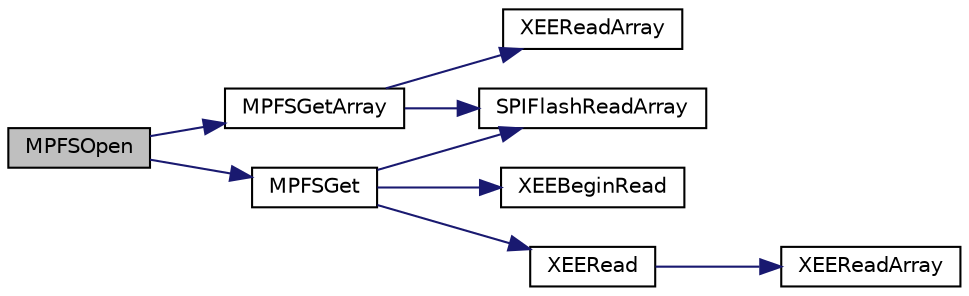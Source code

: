 digraph "MPFSOpen"
{
  edge [fontname="Helvetica",fontsize="10",labelfontname="Helvetica",labelfontsize="10"];
  node [fontname="Helvetica",fontsize="10",shape=record];
  rankdir="LR";
  Node1 [label="MPFSOpen",height=0.2,width=0.4,color="black", fillcolor="grey75", style="filled", fontcolor="black"];
  Node1 -> Node2 [color="midnightblue",fontsize="10",style="solid",fontname="Helvetica"];
  Node2 [label="MPFSGetArray",height=0.2,width=0.4,color="black", fillcolor="white", style="filled",URL="$_m_p_f_s2_8c.html#a1240a043816cea186c933f00cc10f83f"];
  Node2 -> Node3 [color="midnightblue",fontsize="10",style="solid",fontname="Helvetica"];
  Node3 [label="XEEReadArray",height=0.2,width=0.4,color="black", fillcolor="white", style="filled",URL="$_x_e_e_p_r_o_m_8h.html#ad33a7f0f4695611007fedfce9e310def"];
  Node2 -> Node4 [color="midnightblue",fontsize="10",style="solid",fontname="Helvetica"];
  Node4 [label="SPIFlashReadArray",height=0.2,width=0.4,color="black", fillcolor="white", style="filled",URL="$_s_p_i_flash_8h.html#ae5aa83767752148a914311bcff478d8b"];
  Node1 -> Node5 [color="midnightblue",fontsize="10",style="solid",fontname="Helvetica"];
  Node5 [label="MPFSGet",height=0.2,width=0.4,color="black", fillcolor="white", style="filled",URL="$_m_p_f_s2_8c.html#afb383667304485d15b8533a6af5d72bb"];
  Node5 -> Node6 [color="midnightblue",fontsize="10",style="solid",fontname="Helvetica"];
  Node6 [label="XEEBeginRead",height=0.2,width=0.4,color="black", fillcolor="white", style="filled",URL="$_x_e_e_p_r_o_m_8h.html#ab78c05e1d3c082d1222b31e4cd0bde00"];
  Node5 -> Node7 [color="midnightblue",fontsize="10",style="solid",fontname="Helvetica"];
  Node7 [label="XEERead",height=0.2,width=0.4,color="black", fillcolor="white", style="filled",URL="$_x_e_e_p_r_o_m_8h.html#ac2a8019dcb8a55999748080b10af9c22"];
  Node7 -> Node8 [color="midnightblue",fontsize="10",style="solid",fontname="Helvetica"];
  Node8 [label="XEEReadArray",height=0.2,width=0.4,color="black", fillcolor="white", style="filled",URL="$_s_p_i_e_e_p_r_o_m_8c.html#ad33a7f0f4695611007fedfce9e310def"];
  Node5 -> Node4 [color="midnightblue",fontsize="10",style="solid",fontname="Helvetica"];
}
